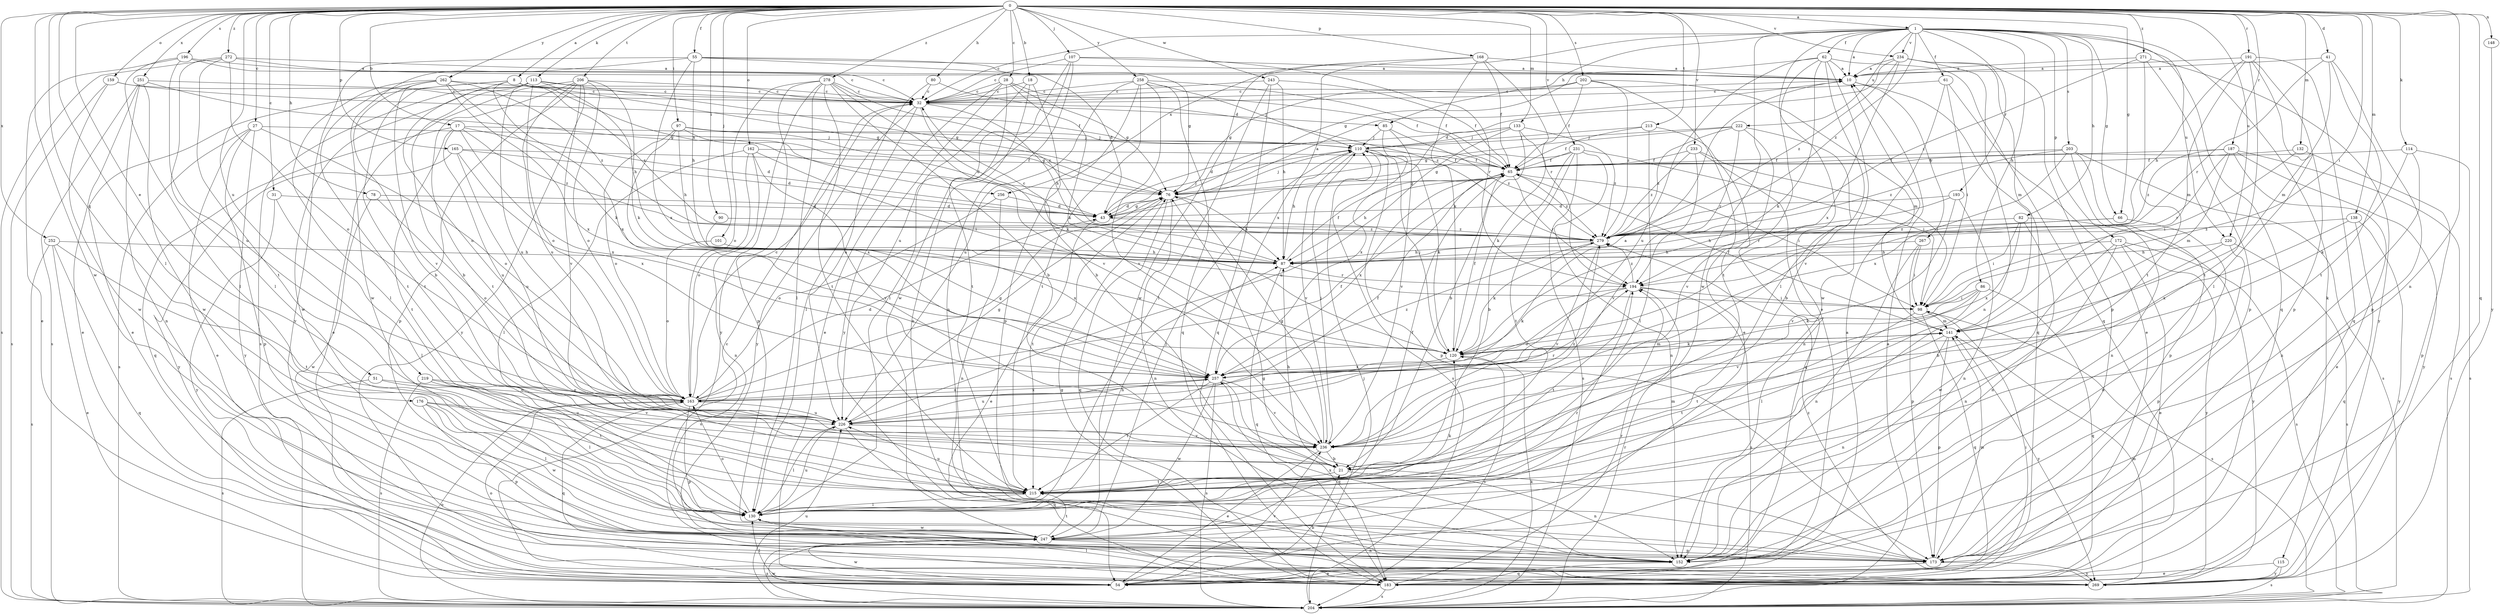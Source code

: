 strict digraph  {
0;
1;
8;
10;
17;
18;
21;
27;
28;
31;
32;
41;
43;
51;
54;
55;
61;
62;
65;
66;
76;
78;
80;
82;
85;
86;
87;
90;
97;
98;
101;
107;
110;
113;
114;
115;
120;
130;
132;
133;
138;
141;
148;
152;
159;
162;
163;
165;
168;
172;
173;
176;
183;
187;
191;
193;
194;
196;
202;
203;
204;
206;
213;
215;
219;
220;
222;
226;
231;
233;
234;
236;
243;
247;
251;
252;
256;
257;
258;
262;
267;
269;
271;
272;
278;
279;
0 -> 1  [label=a];
0 -> 8  [label=a];
0 -> 17  [label=b];
0 -> 18  [label=b];
0 -> 27  [label=c];
0 -> 28  [label=c];
0 -> 31  [label=c];
0 -> 41  [label=d];
0 -> 51  [label=e];
0 -> 55  [label=f];
0 -> 66  [label=g];
0 -> 78  [label=h];
0 -> 80  [label=h];
0 -> 90  [label=i];
0 -> 97  [label=i];
0 -> 98  [label=i];
0 -> 101  [label=j];
0 -> 107  [label=j];
0 -> 113  [label=k];
0 -> 114  [label=k];
0 -> 130  [label=l];
0 -> 132  [label=m];
0 -> 133  [label=m];
0 -> 138  [label=m];
0 -> 148  [label=n];
0 -> 152  [label=n];
0 -> 159  [label=o];
0 -> 162  [label=o];
0 -> 165  [label=p];
0 -> 168  [label=p];
0 -> 176  [label=q];
0 -> 183  [label=q];
0 -> 187  [label=r];
0 -> 191  [label=r];
0 -> 196  [label=s];
0 -> 202  [label=s];
0 -> 206  [label=t];
0 -> 213  [label=t];
0 -> 219  [label=u];
0 -> 220  [label=u];
0 -> 231  [label=v];
0 -> 233  [label=v];
0 -> 234  [label=v];
0 -> 243  [label=w];
0 -> 247  [label=w];
0 -> 251  [label=x];
0 -> 252  [label=x];
0 -> 258  [label=y];
0 -> 262  [label=y];
0 -> 271  [label=z];
0 -> 272  [label=z];
0 -> 278  [label=z];
1 -> 10  [label=a];
1 -> 32  [label=c];
1 -> 54  [label=e];
1 -> 61  [label=f];
1 -> 62  [label=f];
1 -> 66  [label=g];
1 -> 82  [label=h];
1 -> 85  [label=h];
1 -> 86  [label=h];
1 -> 115  [label=k];
1 -> 172  [label=p];
1 -> 183  [label=q];
1 -> 193  [label=r];
1 -> 203  [label=s];
1 -> 220  [label=u];
1 -> 222  [label=u];
1 -> 234  [label=v];
1 -> 247  [label=w];
1 -> 256  [label=x];
1 -> 279  [label=z];
8 -> 32  [label=c];
8 -> 54  [label=e];
8 -> 76  [label=g];
8 -> 163  [label=o];
8 -> 215  [label=t];
8 -> 256  [label=x];
8 -> 257  [label=x];
8 -> 279  [label=z];
10 -> 32  [label=c];
10 -> 183  [label=q];
10 -> 267  [label=y];
17 -> 43  [label=d];
17 -> 110  [label=j];
17 -> 183  [label=q];
17 -> 215  [label=t];
17 -> 226  [label=u];
17 -> 257  [label=x];
17 -> 279  [label=z];
18 -> 21  [label=b];
18 -> 32  [label=c];
18 -> 130  [label=l];
18 -> 152  [label=n];
21 -> 87  [label=h];
21 -> 141  [label=m];
21 -> 152  [label=n];
21 -> 215  [label=t];
27 -> 54  [label=e];
27 -> 110  [label=j];
27 -> 163  [label=o];
27 -> 173  [label=p];
27 -> 204  [label=s];
27 -> 269  [label=y];
28 -> 32  [label=c];
28 -> 54  [label=e];
28 -> 65  [label=f];
28 -> 76  [label=g];
28 -> 120  [label=k];
28 -> 215  [label=t];
28 -> 269  [label=y];
31 -> 43  [label=d];
31 -> 130  [label=l];
31 -> 269  [label=y];
32 -> 87  [label=h];
32 -> 120  [label=k];
32 -> 130  [label=l];
32 -> 269  [label=y];
32 -> 85  [label=d];
41 -> 10  [label=a];
41 -> 141  [label=m];
41 -> 173  [label=p];
41 -> 194  [label=r];
41 -> 215  [label=t];
43 -> 10  [label=a];
43 -> 54  [label=e];
43 -> 76  [label=g];
43 -> 110  [label=j];
43 -> 279  [label=z];
51 -> 163  [label=o];
51 -> 204  [label=s];
51 -> 215  [label=t];
54 -> 10  [label=a];
54 -> 21  [label=b];
54 -> 32  [label=c];
54 -> 130  [label=l];
54 -> 236  [label=v];
54 -> 247  [label=w];
55 -> 10  [label=a];
55 -> 43  [label=d];
55 -> 76  [label=g];
55 -> 87  [label=h];
55 -> 247  [label=w];
55 -> 257  [label=x];
55 -> 269  [label=y];
61 -> 32  [label=c];
61 -> 54  [label=e];
61 -> 98  [label=i];
61 -> 236  [label=v];
62 -> 10  [label=a];
62 -> 76  [label=g];
62 -> 120  [label=k];
62 -> 130  [label=l];
62 -> 183  [label=q];
62 -> 215  [label=t];
62 -> 226  [label=u];
62 -> 247  [label=w];
65 -> 76  [label=g];
65 -> 87  [label=h];
65 -> 98  [label=i];
65 -> 194  [label=r];
65 -> 257  [label=x];
65 -> 279  [label=z];
66 -> 87  [label=h];
66 -> 152  [label=n];
66 -> 279  [label=z];
76 -> 43  [label=d];
76 -> 87  [label=h];
76 -> 110  [label=j];
76 -> 152  [label=n];
76 -> 183  [label=q];
76 -> 215  [label=t];
78 -> 43  [label=d];
78 -> 163  [label=o];
78 -> 247  [label=w];
80 -> 32  [label=c];
80 -> 226  [label=u];
80 -> 279  [label=z];
82 -> 98  [label=i];
82 -> 152  [label=n];
82 -> 257  [label=x];
82 -> 269  [label=y];
82 -> 279  [label=z];
85 -> 110  [label=j];
85 -> 236  [label=v];
85 -> 257  [label=x];
85 -> 279  [label=z];
86 -> 98  [label=i];
86 -> 120  [label=k];
86 -> 130  [label=l];
86 -> 183  [label=q];
86 -> 236  [label=v];
87 -> 32  [label=c];
87 -> 65  [label=f];
87 -> 183  [label=q];
87 -> 194  [label=r];
90 -> 257  [label=x];
90 -> 279  [label=z];
97 -> 43  [label=d];
97 -> 76  [label=g];
97 -> 87  [label=h];
97 -> 110  [label=j];
97 -> 163  [label=o];
97 -> 257  [label=x];
98 -> 141  [label=m];
98 -> 183  [label=q];
98 -> 204  [label=s];
98 -> 215  [label=t];
101 -> 87  [label=h];
101 -> 163  [label=o];
107 -> 10  [label=a];
107 -> 32  [label=c];
107 -> 152  [label=n];
107 -> 194  [label=r];
107 -> 226  [label=u];
107 -> 247  [label=w];
110 -> 65  [label=f];
110 -> 87  [label=h];
110 -> 120  [label=k];
110 -> 173  [label=p];
110 -> 204  [label=s];
110 -> 236  [label=v];
113 -> 21  [label=b];
113 -> 32  [label=c];
113 -> 76  [label=g];
113 -> 87  [label=h];
113 -> 163  [label=o];
113 -> 204  [label=s];
113 -> 226  [label=u];
113 -> 247  [label=w];
114 -> 65  [label=f];
114 -> 120  [label=k];
114 -> 152  [label=n];
114 -> 204  [label=s];
115 -> 54  [label=e];
115 -> 204  [label=s];
115 -> 269  [label=y];
120 -> 65  [label=f];
120 -> 110  [label=j];
120 -> 141  [label=m];
120 -> 204  [label=s];
120 -> 257  [label=x];
130 -> 87  [label=h];
130 -> 120  [label=k];
130 -> 163  [label=o];
130 -> 226  [label=u];
130 -> 247  [label=w];
132 -> 65  [label=f];
132 -> 98  [label=i];
132 -> 173  [label=p];
133 -> 21  [label=b];
133 -> 43  [label=d];
133 -> 110  [label=j];
133 -> 120  [label=k];
133 -> 226  [label=u];
133 -> 279  [label=z];
138 -> 183  [label=q];
138 -> 257  [label=x];
138 -> 269  [label=y];
138 -> 279  [label=z];
141 -> 65  [label=f];
141 -> 120  [label=k];
141 -> 152  [label=n];
141 -> 173  [label=p];
141 -> 215  [label=t];
141 -> 269  [label=y];
148 -> 269  [label=y];
152 -> 183  [label=q];
152 -> 257  [label=x];
159 -> 32  [label=c];
159 -> 65  [label=f];
159 -> 204  [label=s];
159 -> 247  [label=w];
162 -> 65  [label=f];
162 -> 98  [label=i];
162 -> 130  [label=l];
162 -> 152  [label=n];
162 -> 163  [label=o];
162 -> 236  [label=v];
163 -> 10  [label=a];
163 -> 32  [label=c];
163 -> 43  [label=d];
163 -> 65  [label=f];
163 -> 76  [label=g];
163 -> 173  [label=p];
163 -> 183  [label=q];
163 -> 226  [label=u];
163 -> 257  [label=x];
165 -> 43  [label=d];
165 -> 65  [label=f];
165 -> 226  [label=u];
165 -> 257  [label=x];
165 -> 269  [label=y];
168 -> 10  [label=a];
168 -> 65  [label=f];
168 -> 120  [label=k];
168 -> 194  [label=r];
168 -> 247  [label=w];
168 -> 257  [label=x];
172 -> 54  [label=e];
172 -> 87  [label=h];
172 -> 152  [label=n];
172 -> 204  [label=s];
172 -> 247  [label=w];
172 -> 269  [label=y];
173 -> 54  [label=e];
173 -> 76  [label=g];
173 -> 141  [label=m];
173 -> 269  [label=y];
176 -> 130  [label=l];
176 -> 173  [label=p];
176 -> 226  [label=u];
176 -> 236  [label=v];
176 -> 247  [label=w];
183 -> 76  [label=g];
183 -> 98  [label=i];
183 -> 130  [label=l];
183 -> 163  [label=o];
183 -> 194  [label=r];
183 -> 204  [label=s];
187 -> 54  [label=e];
187 -> 65  [label=f];
187 -> 141  [label=m];
187 -> 194  [label=r];
187 -> 204  [label=s];
187 -> 269  [label=y];
187 -> 279  [label=z];
191 -> 10  [label=a];
191 -> 87  [label=h];
191 -> 130  [label=l];
191 -> 141  [label=m];
191 -> 173  [label=p];
191 -> 183  [label=q];
191 -> 215  [label=t];
193 -> 43  [label=d];
193 -> 152  [label=n];
193 -> 194  [label=r];
193 -> 236  [label=v];
194 -> 98  [label=i];
194 -> 120  [label=k];
194 -> 163  [label=o];
194 -> 204  [label=s];
194 -> 215  [label=t];
194 -> 279  [label=z];
196 -> 10  [label=a];
196 -> 32  [label=c];
196 -> 54  [label=e];
196 -> 130  [label=l];
196 -> 226  [label=u];
202 -> 32  [label=c];
202 -> 54  [label=e];
202 -> 65  [label=f];
202 -> 76  [label=g];
202 -> 141  [label=m];
202 -> 279  [label=z];
203 -> 65  [label=f];
203 -> 152  [label=n];
203 -> 173  [label=p];
203 -> 204  [label=s];
203 -> 257  [label=x];
203 -> 279  [label=z];
204 -> 10  [label=a];
204 -> 110  [label=j];
204 -> 120  [label=k];
204 -> 163  [label=o];
204 -> 194  [label=r];
204 -> 226  [label=u];
204 -> 247  [label=w];
206 -> 32  [label=c];
206 -> 54  [label=e];
206 -> 120  [label=k];
206 -> 163  [label=o];
206 -> 173  [label=p];
206 -> 215  [label=t];
206 -> 226  [label=u];
206 -> 236  [label=v];
206 -> 269  [label=y];
213 -> 65  [label=f];
213 -> 110  [label=j];
213 -> 130  [label=l];
213 -> 152  [label=n];
215 -> 65  [label=f];
215 -> 130  [label=l];
215 -> 226  [label=u];
219 -> 130  [label=l];
219 -> 163  [label=o];
219 -> 204  [label=s];
219 -> 236  [label=v];
220 -> 21  [label=b];
220 -> 87  [label=h];
220 -> 173  [label=p];
220 -> 204  [label=s];
222 -> 21  [label=b];
222 -> 76  [label=g];
222 -> 110  [label=j];
222 -> 194  [label=r];
222 -> 236  [label=v];
222 -> 279  [label=z];
226 -> 65  [label=f];
226 -> 76  [label=g];
226 -> 130  [label=l];
226 -> 183  [label=q];
226 -> 194  [label=r];
226 -> 236  [label=v];
231 -> 21  [label=b];
231 -> 65  [label=f];
231 -> 76  [label=g];
231 -> 98  [label=i];
231 -> 152  [label=n];
231 -> 204  [label=s];
231 -> 215  [label=t];
233 -> 65  [label=f];
233 -> 98  [label=i];
233 -> 183  [label=q];
233 -> 236  [label=v];
233 -> 279  [label=z];
234 -> 10  [label=a];
234 -> 43  [label=d];
234 -> 141  [label=m];
234 -> 152  [label=n];
234 -> 173  [label=p];
234 -> 257  [label=x];
234 -> 279  [label=z];
236 -> 21  [label=b];
236 -> 54  [label=e];
236 -> 76  [label=g];
236 -> 110  [label=j];
236 -> 279  [label=z];
243 -> 32  [label=c];
243 -> 65  [label=f];
243 -> 87  [label=h];
243 -> 130  [label=l];
243 -> 183  [label=q];
247 -> 110  [label=j];
247 -> 152  [label=n];
247 -> 173  [label=p];
247 -> 194  [label=r];
247 -> 204  [label=s];
247 -> 215  [label=t];
251 -> 32  [label=c];
251 -> 54  [label=e];
251 -> 76  [label=g];
251 -> 152  [label=n];
251 -> 204  [label=s];
251 -> 247  [label=w];
252 -> 54  [label=e];
252 -> 87  [label=h];
252 -> 183  [label=q];
252 -> 204  [label=s];
252 -> 215  [label=t];
256 -> 43  [label=d];
256 -> 152  [label=n];
256 -> 163  [label=o];
257 -> 163  [label=o];
257 -> 183  [label=q];
257 -> 204  [label=s];
257 -> 215  [label=t];
257 -> 226  [label=u];
257 -> 236  [label=v];
257 -> 247  [label=w];
257 -> 279  [label=z];
258 -> 32  [label=c];
258 -> 65  [label=f];
258 -> 110  [label=j];
258 -> 173  [label=p];
258 -> 183  [label=q];
258 -> 215  [label=t];
258 -> 226  [label=u];
258 -> 236  [label=v];
262 -> 21  [label=b];
262 -> 32  [label=c];
262 -> 120  [label=k];
262 -> 130  [label=l];
262 -> 215  [label=t];
262 -> 236  [label=v];
262 -> 257  [label=x];
262 -> 279  [label=z];
267 -> 87  [label=h];
267 -> 98  [label=i];
267 -> 152  [label=n];
267 -> 173  [label=p];
269 -> 141  [label=m];
269 -> 279  [label=z];
271 -> 10  [label=a];
271 -> 173  [label=p];
271 -> 215  [label=t];
271 -> 269  [label=y];
271 -> 279  [label=z];
272 -> 10  [label=a];
272 -> 32  [label=c];
272 -> 130  [label=l];
272 -> 163  [label=o];
272 -> 204  [label=s];
272 -> 215  [label=t];
278 -> 21  [label=b];
278 -> 32  [label=c];
278 -> 130  [label=l];
278 -> 163  [label=o];
278 -> 173  [label=p];
278 -> 215  [label=t];
278 -> 236  [label=v];
278 -> 269  [label=y];
278 -> 279  [label=z];
279 -> 87  [label=h];
279 -> 120  [label=k];
279 -> 236  [label=v];
}
